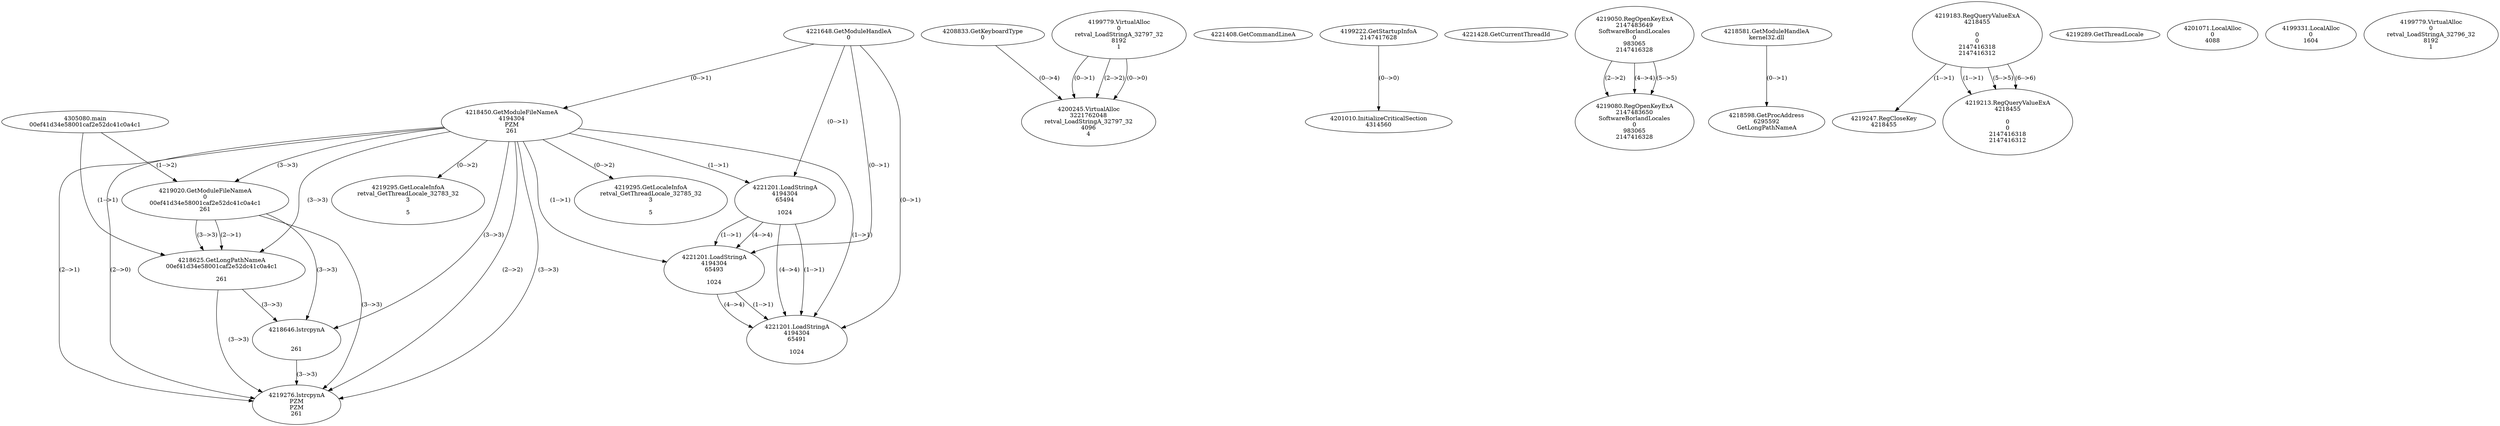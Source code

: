 // Global SCDG with merge call
digraph {
	0 [label="4305080.main
00ef41d34e58001caf2e52dc41c0a4c1"]
	1 [label="4221648.GetModuleHandleA
0"]
	2 [label="4208833.GetKeyboardType
0"]
	3 [label="4221408.GetCommandLineA
"]
	4 [label="4199222.GetStartupInfoA
2147417628"]
	5 [label="4221428.GetCurrentThreadId
"]
	6 [label="4218450.GetModuleFileNameA
4194304
PZM
261"]
	1 -> 6 [label="(0-->1)"]
	7 [label="4219020.GetModuleFileNameA
0
00ef41d34e58001caf2e52dc41c0a4c1
261"]
	0 -> 7 [label="(1-->2)"]
	6 -> 7 [label="(3-->3)"]
	8 [label="4219050.RegOpenKeyExA
2147483649
Software\Borland\Locales
0
983065
2147416328"]
	9 [label="4219080.RegOpenKeyExA
2147483650
Software\Borland\Locales
0
983065
2147416328"]
	8 -> 9 [label="(2-->2)"]
	8 -> 9 [label="(4-->4)"]
	8 -> 9 [label="(5-->5)"]
	10 [label="4218581.GetModuleHandleA
kernel32.dll"]
	11 [label="4218598.GetProcAddress
6295592
GetLongPathNameA"]
	10 -> 11 [label="(0-->1)"]
	12 [label="4218625.GetLongPathNameA
00ef41d34e58001caf2e52dc41c0a4c1

261"]
	0 -> 12 [label="(1-->1)"]
	7 -> 12 [label="(2-->1)"]
	6 -> 12 [label="(3-->3)"]
	7 -> 12 [label="(3-->3)"]
	13 [label="4218646.lstrcpynA


261"]
	6 -> 13 [label="(3-->3)"]
	7 -> 13 [label="(3-->3)"]
	12 -> 13 [label="(3-->3)"]
	14 [label="4219183.RegQueryValueExA
4218455

0
0
2147416318
2147416312"]
	15 [label="4219247.RegCloseKey
4218455"]
	14 -> 15 [label="(1-->1)"]
	16 [label="4219276.lstrcpynA
PZM
PZM
261"]
	6 -> 16 [label="(2-->1)"]
	6 -> 16 [label="(2-->2)"]
	6 -> 16 [label="(3-->3)"]
	7 -> 16 [label="(3-->3)"]
	12 -> 16 [label="(3-->3)"]
	13 -> 16 [label="(3-->3)"]
	6 -> 16 [label="(2-->0)"]
	17 [label="4219289.GetThreadLocale
"]
	18 [label="4219295.GetLocaleInfoA
retval_GetThreadLocale_32783_32
3

5"]
	6 -> 18 [label="(0-->2)"]
	19 [label="4221201.LoadStringA
4194304
65494

1024"]
	1 -> 19 [label="(0-->1)"]
	6 -> 19 [label="(1-->1)"]
	20 [label="4221201.LoadStringA
4194304
65493

1024"]
	1 -> 20 [label="(0-->1)"]
	6 -> 20 [label="(1-->1)"]
	19 -> 20 [label="(1-->1)"]
	19 -> 20 [label="(4-->4)"]
	21 [label="4221201.LoadStringA
4194304
65491

1024"]
	1 -> 21 [label="(0-->1)"]
	6 -> 21 [label="(1-->1)"]
	19 -> 21 [label="(1-->1)"]
	20 -> 21 [label="(1-->1)"]
	19 -> 21 [label="(4-->4)"]
	20 -> 21 [label="(4-->4)"]
	22 [label="4201010.InitializeCriticalSection
4314560"]
	4 -> 22 [label="(0-->0)"]
	23 [label="4201071.LocalAlloc
0
4088"]
	24 [label="4199779.VirtualAlloc
0
retval_LoadStringA_32797_32
8192
1"]
	25 [label="4199331.LocalAlloc
0
1604"]
	26 [label="4200245.VirtualAlloc
3221762048
retval_LoadStringA_32797_32
4096
4"]
	24 -> 26 [label="(0-->1)"]
	24 -> 26 [label="(2-->2)"]
	2 -> 26 [label="(0-->4)"]
	24 -> 26 [label="(0-->0)"]
	27 [label="4219213.RegQueryValueExA
4218455

0
0
2147416318
2147416312"]
	14 -> 27 [label="(1-->1)"]
	14 -> 27 [label="(5-->5)"]
	14 -> 27 [label="(6-->6)"]
	28 [label="4219295.GetLocaleInfoA
retval_GetThreadLocale_32785_32
3

5"]
	6 -> 28 [label="(0-->2)"]
	29 [label="4199779.VirtualAlloc
0
retval_LoadStringA_32796_32
8192
1"]
}

